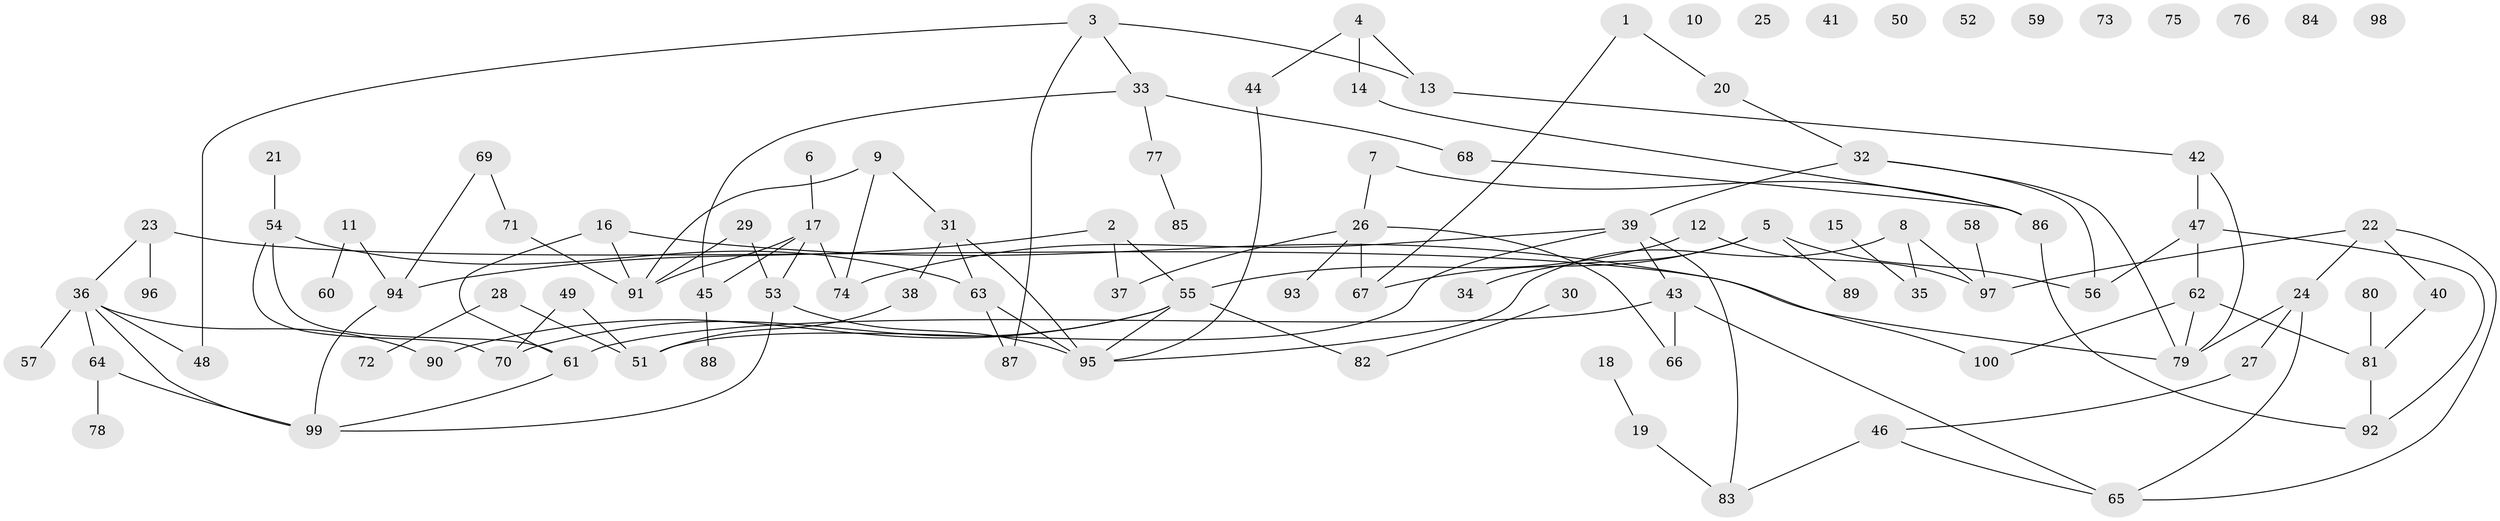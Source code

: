 // coarse degree distribution, {2: 0.1791044776119403, 5: 0.08955223880597014, 4: 0.13432835820895522, 3: 0.16417910447761194, 1: 0.16417910447761194, 6: 0.07462686567164178, 0: 0.16417910447761194, 7: 0.029850746268656716}
// Generated by graph-tools (version 1.1) at 2025/41/03/06/25 10:41:23]
// undirected, 100 vertices, 124 edges
graph export_dot {
graph [start="1"]
  node [color=gray90,style=filled];
  1;
  2;
  3;
  4;
  5;
  6;
  7;
  8;
  9;
  10;
  11;
  12;
  13;
  14;
  15;
  16;
  17;
  18;
  19;
  20;
  21;
  22;
  23;
  24;
  25;
  26;
  27;
  28;
  29;
  30;
  31;
  32;
  33;
  34;
  35;
  36;
  37;
  38;
  39;
  40;
  41;
  42;
  43;
  44;
  45;
  46;
  47;
  48;
  49;
  50;
  51;
  52;
  53;
  54;
  55;
  56;
  57;
  58;
  59;
  60;
  61;
  62;
  63;
  64;
  65;
  66;
  67;
  68;
  69;
  70;
  71;
  72;
  73;
  74;
  75;
  76;
  77;
  78;
  79;
  80;
  81;
  82;
  83;
  84;
  85;
  86;
  87;
  88;
  89;
  90;
  91;
  92;
  93;
  94;
  95;
  96;
  97;
  98;
  99;
  100;
  1 -- 20;
  1 -- 67;
  2 -- 37;
  2 -- 55;
  2 -- 94;
  3 -- 13;
  3 -- 33;
  3 -- 48;
  3 -- 87;
  4 -- 13;
  4 -- 14;
  4 -- 44;
  5 -- 34;
  5 -- 56;
  5 -- 67;
  5 -- 89;
  6 -- 17;
  7 -- 26;
  7 -- 86;
  8 -- 35;
  8 -- 95;
  8 -- 97;
  9 -- 31;
  9 -- 74;
  9 -- 91;
  11 -- 60;
  11 -- 94;
  12 -- 55;
  12 -- 97;
  13 -- 42;
  14 -- 86;
  15 -- 35;
  16 -- 61;
  16 -- 91;
  16 -- 100;
  17 -- 45;
  17 -- 53;
  17 -- 74;
  17 -- 91;
  18 -- 19;
  19 -- 83;
  20 -- 32;
  21 -- 54;
  22 -- 24;
  22 -- 40;
  22 -- 65;
  22 -- 97;
  23 -- 36;
  23 -- 79;
  23 -- 96;
  24 -- 27;
  24 -- 65;
  24 -- 79;
  26 -- 37;
  26 -- 66;
  26 -- 67;
  26 -- 93;
  27 -- 46;
  28 -- 51;
  28 -- 72;
  29 -- 53;
  29 -- 91;
  30 -- 82;
  31 -- 38;
  31 -- 63;
  31 -- 95;
  32 -- 39;
  32 -- 56;
  32 -- 79;
  33 -- 45;
  33 -- 68;
  33 -- 77;
  36 -- 48;
  36 -- 57;
  36 -- 64;
  36 -- 90;
  36 -- 99;
  38 -- 51;
  39 -- 43;
  39 -- 51;
  39 -- 74;
  39 -- 83;
  40 -- 81;
  42 -- 47;
  42 -- 79;
  43 -- 61;
  43 -- 65;
  43 -- 66;
  44 -- 95;
  45 -- 88;
  46 -- 65;
  46 -- 83;
  47 -- 56;
  47 -- 62;
  47 -- 92;
  49 -- 51;
  49 -- 70;
  53 -- 95;
  53 -- 99;
  54 -- 61;
  54 -- 63;
  54 -- 70;
  55 -- 70;
  55 -- 82;
  55 -- 90;
  55 -- 95;
  58 -- 97;
  61 -- 99;
  62 -- 79;
  62 -- 81;
  62 -- 100;
  63 -- 87;
  63 -- 95;
  64 -- 78;
  64 -- 99;
  68 -- 86;
  69 -- 71;
  69 -- 94;
  71 -- 91;
  77 -- 85;
  80 -- 81;
  81 -- 92;
  86 -- 92;
  94 -- 99;
}
